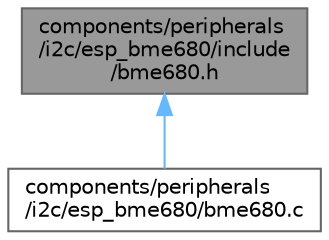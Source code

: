 digraph "components/peripherals/i2c/esp_bme680/include/bme680.h"
{
 // LATEX_PDF_SIZE
  bgcolor="transparent";
  edge [fontname=Helvetica,fontsize=10,labelfontname=Helvetica,labelfontsize=10];
  node [fontname=Helvetica,fontsize=10,shape=box,height=0.2,width=0.4];
  Node1 [id="Node000001",label="components/peripherals\l/i2c/esp_bme680/include\l/bme680.h",height=0.2,width=0.4,color="gray40", fillcolor="grey60", style="filled", fontcolor="black",tooltip=" "];
  Node1 -> Node2 [id="edge1_Node000001_Node000002",dir="back",color="steelblue1",style="solid",tooltip=" "];
  Node2 [id="Node000002",label="components/peripherals\l/i2c/esp_bme680/bme680.c",height=0.2,width=0.4,color="grey40", fillcolor="white", style="filled",URL="$bme680_8c.html",tooltip=" "];
}
